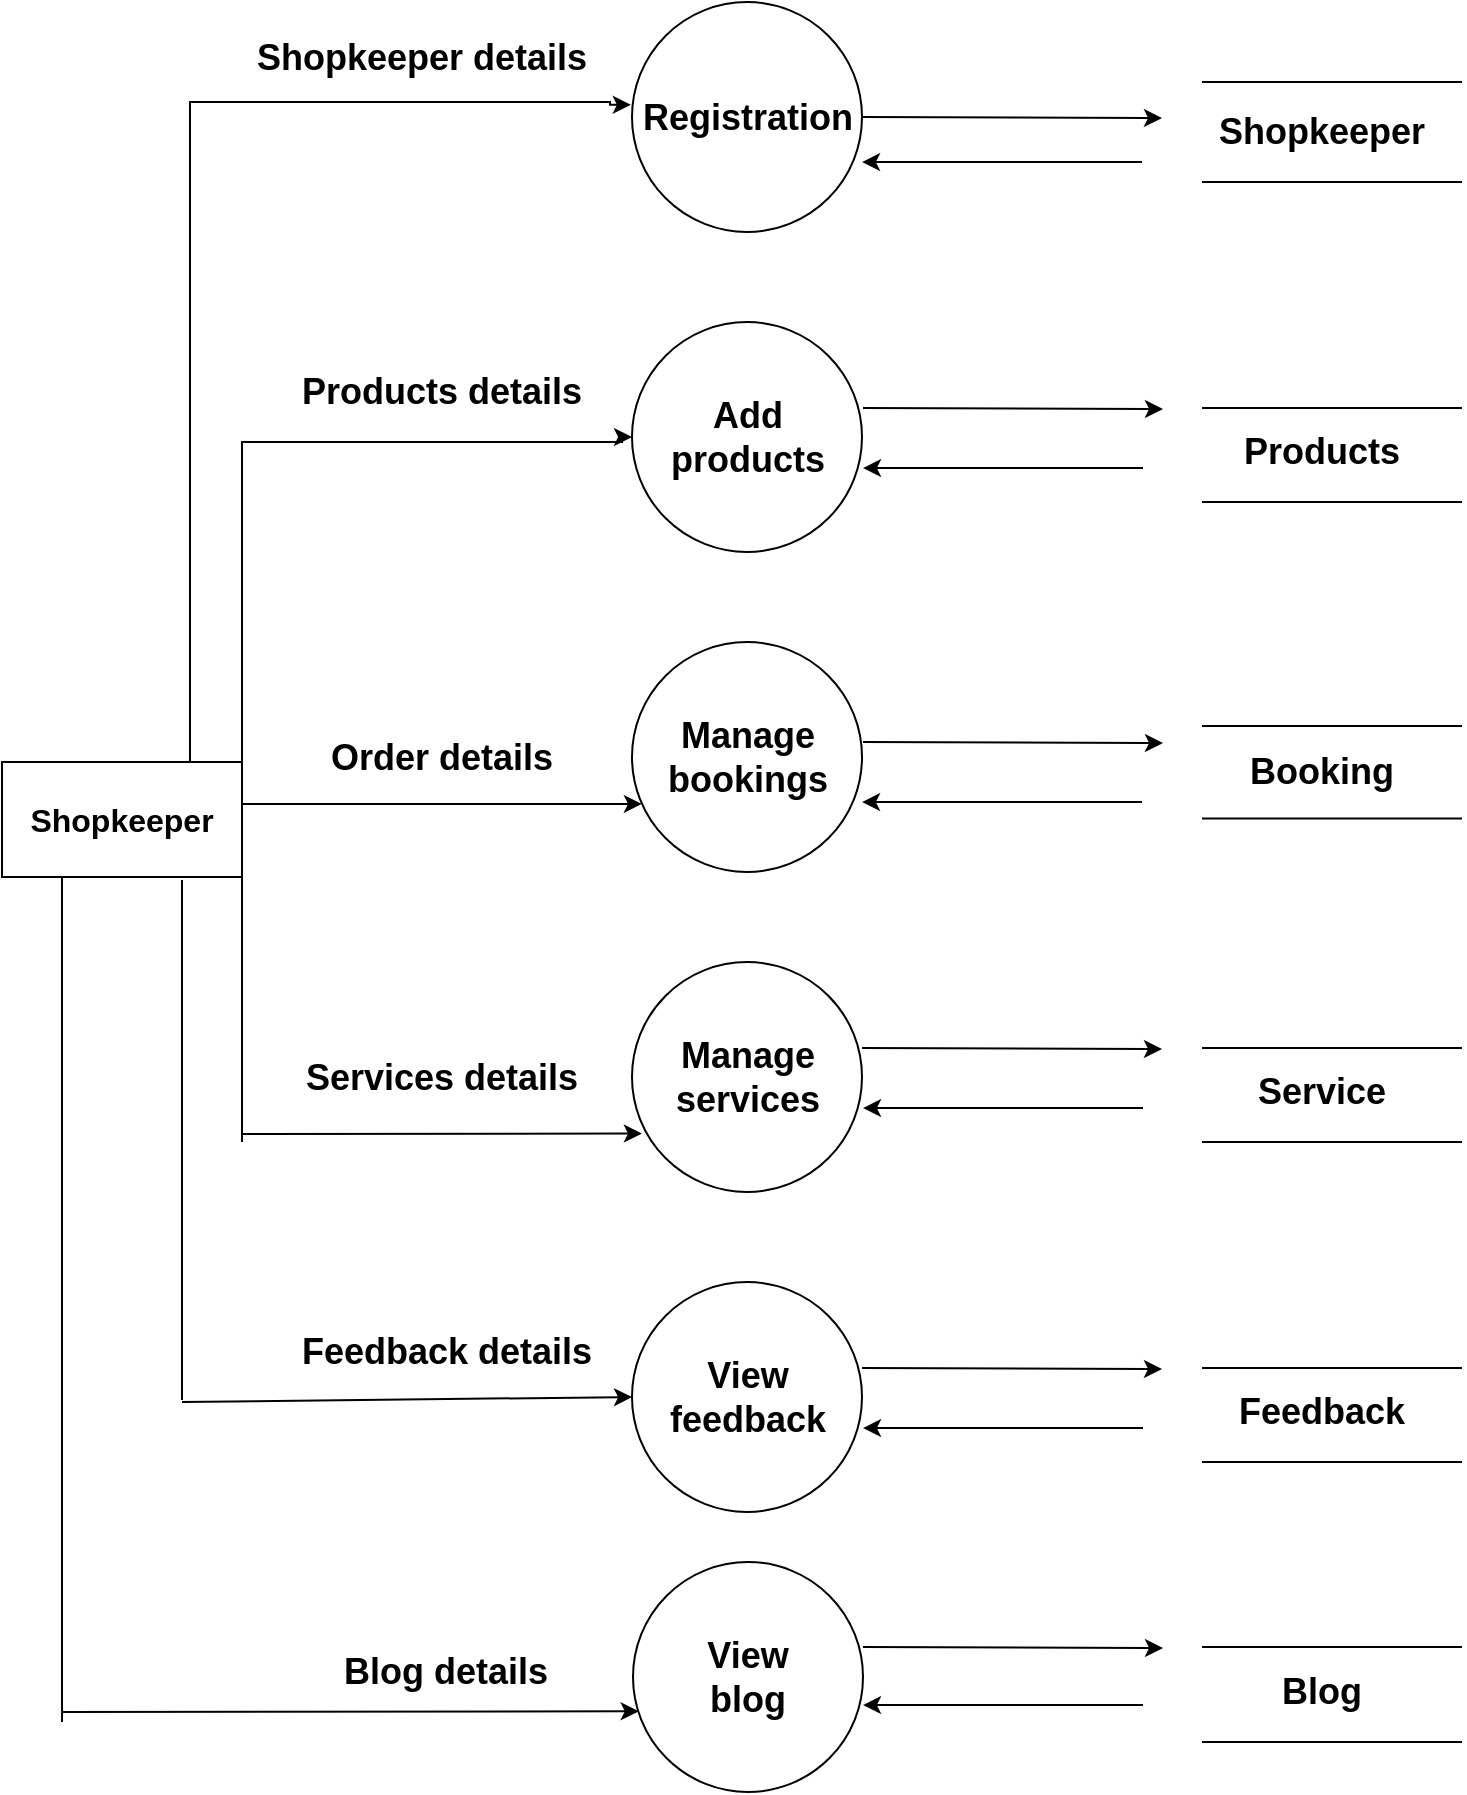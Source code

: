 <mxfile version="20.2.4" type="device"><diagram id="q_kQZVLnby00SblZtzVM" name="Page-1"><mxGraphModel dx="1038" dy="579" grid="1" gridSize="10" guides="1" tooltips="1" connect="1" arrows="1" fold="1" page="1" pageScale="1" pageWidth="850" pageHeight="1100" math="0" shadow="0"><root><mxCell id="0"/><mxCell id="1" parent="0"/><mxCell id="iOCVqru2t6UAEIWpZASi-17" style="edgeStyle=orthogonalEdgeStyle;rounded=0;orthogonalLoop=1;jettySize=auto;html=1;exitX=1;exitY=0;exitDx=0;exitDy=0;fontSize=18;entryX=0;entryY=0.5;entryDx=0;entryDy=0;" parent="1" source="iOCVqru2t6UAEIWpZASi-1" target="iOCVqru2t6UAEIWpZASi-4" edge="1"><mxGeometry relative="1" as="geometry"><mxPoint x="340" y="290" as="targetPoint"/><Array as="points"><mxPoint x="150" y="290"/><mxPoint x="340" y="290"/><mxPoint x="340" y="288"/></Array></mxGeometry></mxCell><mxCell id="iOCVqru2t6UAEIWpZASi-19" style="edgeStyle=orthogonalEdgeStyle;rounded=0;orthogonalLoop=1;jettySize=auto;html=1;exitX=0.75;exitY=0;exitDx=0;exitDy=0;fontSize=18;entryX=-0.04;entryY=0.447;entryDx=0;entryDy=0;entryPerimeter=0;" parent="1" edge="1"><mxGeometry relative="1" as="geometry"><mxPoint x="344.4" y="121.405" as="targetPoint"/><mxPoint x="124" y="450" as="sourcePoint"/><Array as="points"><mxPoint x="124" y="120"/><mxPoint x="334" y="120"/><mxPoint x="334" y="121"/></Array></mxGeometry></mxCell><mxCell id="iOCVqru2t6UAEIWpZASi-1" value="" style="rounded=0;whiteSpace=wrap;html=1;flipV=1;flipH=0;" parent="1" vertex="1"><mxGeometry x="30" y="450" width="120" height="57.5" as="geometry"/></mxCell><mxCell id="iOCVqru2t6UAEIWpZASi-2" value="" style="ellipse;whiteSpace=wrap;html=1;aspect=fixed;rounded=0;" parent="1" vertex="1"><mxGeometry x="345" y="70" width="115" height="115" as="geometry"/></mxCell><mxCell id="iOCVqru2t6UAEIWpZASi-4" value="" style="ellipse;whiteSpace=wrap;html=1;aspect=fixed;rounded=0;" parent="1" vertex="1"><mxGeometry x="345" y="230" width="115" height="115" as="geometry"/></mxCell><mxCell id="iOCVqru2t6UAEIWpZASi-5" value="" style="ellipse;whiteSpace=wrap;html=1;aspect=fixed;rounded=0;" parent="1" vertex="1"><mxGeometry x="345" y="390" width="115" height="115" as="geometry"/></mxCell><mxCell id="iOCVqru2t6UAEIWpZASi-6" value="" style="ellipse;whiteSpace=wrap;html=1;aspect=fixed;rounded=0;" parent="1" vertex="1"><mxGeometry x="345" y="550" width="115" height="115" as="geometry"/></mxCell><mxCell id="iOCVqru2t6UAEIWpZASi-7" value="" style="ellipse;whiteSpace=wrap;html=1;aspect=fixed;rounded=0;" parent="1" vertex="1"><mxGeometry x="345" y="710" width="115" height="115" as="geometry"/></mxCell><mxCell id="iOCVqru2t6UAEIWpZASi-8" value="&lt;font size=&quot;3&quot;&gt;Shopkeeper&lt;/font&gt;" style="text;html=1;strokeColor=none;fillColor=none;align=center;verticalAlign=middle;whiteSpace=wrap;rounded=0;fontStyle=1" parent="1" vertex="1"><mxGeometry x="60" y="463.75" width="60" height="30" as="geometry"/></mxCell><mxCell id="iOCVqru2t6UAEIWpZASi-9" value="&lt;b&gt;Registration&lt;/b&gt;" style="text;html=1;strokeColor=none;fillColor=none;align=center;verticalAlign=middle;whiteSpace=wrap;rounded=0;fontSize=18;" parent="1" vertex="1"><mxGeometry x="373" y="113" width="60" height="30" as="geometry"/></mxCell><mxCell id="iOCVqru2t6UAEIWpZASi-10" value="&lt;b&gt;Add products&lt;/b&gt;" style="text;html=1;strokeColor=none;fillColor=none;align=center;verticalAlign=middle;whiteSpace=wrap;rounded=0;fontSize=18;" parent="1" vertex="1"><mxGeometry x="373" y="273" width="60" height="30" as="geometry"/></mxCell><mxCell id="iOCVqru2t6UAEIWpZASi-11" value="Manage bookings" style="text;html=1;strokeColor=none;fillColor=none;align=center;verticalAlign=middle;whiteSpace=wrap;rounded=0;fontSize=18;fontStyle=1" parent="1" vertex="1"><mxGeometry x="373" y="433" width="60" height="30" as="geometry"/></mxCell><mxCell id="iOCVqru2t6UAEIWpZASi-12" value="&lt;b&gt;Manage services&lt;/b&gt;" style="text;html=1;strokeColor=none;fillColor=none;align=center;verticalAlign=middle;whiteSpace=wrap;rounded=0;fontSize=18;" parent="1" vertex="1"><mxGeometry x="373" y="593" width="60" height="30" as="geometry"/></mxCell><mxCell id="iOCVqru2t6UAEIWpZASi-13" value="View feedback" style="text;html=1;strokeColor=none;fillColor=none;align=center;verticalAlign=middle;whiteSpace=wrap;rounded=0;fontSize=18;fontStyle=1" parent="1" vertex="1"><mxGeometry x="373" y="753" width="60" height="30" as="geometry"/></mxCell><mxCell id="iOCVqru2t6UAEIWpZASi-14" value="" style="ellipse;whiteSpace=wrap;html=1;aspect=fixed;rounded=0;" parent="1" vertex="1"><mxGeometry x="345.5" y="850" width="115" height="115" as="geometry"/></mxCell><mxCell id="iOCVqru2t6UAEIWpZASi-15" value="View blog" style="text;html=1;strokeColor=none;fillColor=none;align=center;verticalAlign=middle;whiteSpace=wrap;rounded=0;fontSize=18;fontStyle=1" parent="1" vertex="1"><mxGeometry x="372.5" y="892.5" width="60" height="30" as="geometry"/></mxCell><mxCell id="iOCVqru2t6UAEIWpZASi-21" value="" style="endArrow=classic;html=1;rounded=0;fontSize=18;exitX=1;exitY=0.635;exitDx=0;exitDy=0;entryX=0.043;entryY=0.704;entryDx=0;entryDy=0;entryPerimeter=0;exitPerimeter=0;" parent="1" source="iOCVqru2t6UAEIWpZASi-1" target="iOCVqru2t6UAEIWpZASi-5" edge="1"><mxGeometry width="50" height="50" relative="1" as="geometry"><mxPoint x="400" y="520" as="sourcePoint"/><mxPoint x="450" y="470" as="targetPoint"/></mxGeometry></mxCell><mxCell id="iOCVqru2t6UAEIWpZASi-24" value="" style="endArrow=none;html=1;rounded=0;fontSize=18;entryX=1;entryY=1;entryDx=0;entryDy=0;" parent="1" target="iOCVqru2t6UAEIWpZASi-1" edge="1"><mxGeometry width="50" height="50" relative="1" as="geometry"><mxPoint x="150" y="640" as="sourcePoint"/><mxPoint x="450" y="560" as="targetPoint"/></mxGeometry></mxCell><mxCell id="iOCVqru2t6UAEIWpZASi-25" value="" style="endArrow=classic;html=1;rounded=0;fontSize=18;entryX=0.043;entryY=0.746;entryDx=0;entryDy=0;entryPerimeter=0;" parent="1" target="iOCVqru2t6UAEIWpZASi-6" edge="1"><mxGeometry width="50" height="50" relative="1" as="geometry"><mxPoint x="150" y="636" as="sourcePoint"/><mxPoint x="450" y="560" as="targetPoint"/></mxGeometry></mxCell><mxCell id="iOCVqru2t6UAEIWpZASi-27" value="" style="endArrow=none;html=1;rounded=0;fontSize=18;" parent="1" edge="1"><mxGeometry width="50" height="50" relative="1" as="geometry"><mxPoint x="120" y="509" as="sourcePoint"/><mxPoint x="120" y="769" as="targetPoint"/></mxGeometry></mxCell><mxCell id="iOCVqru2t6UAEIWpZASi-28" value="" style="endArrow=classic;html=1;rounded=0;fontSize=18;entryX=0;entryY=0.5;entryDx=0;entryDy=0;" parent="1" target="iOCVqru2t6UAEIWpZASi-7" edge="1"><mxGeometry width="50" height="50" relative="1" as="geometry"><mxPoint x="120" y="770" as="sourcePoint"/><mxPoint x="450" y="650" as="targetPoint"/></mxGeometry></mxCell><mxCell id="iOCVqru2t6UAEIWpZASi-29" value="" style="endArrow=none;html=1;rounded=0;fontSize=18;" parent="1" edge="1"><mxGeometry width="50" height="50" relative="1" as="geometry"><mxPoint x="60" y="507" as="sourcePoint"/><mxPoint x="60" y="930" as="targetPoint"/></mxGeometry></mxCell><mxCell id="iOCVqru2t6UAEIWpZASi-30" value="" style="endArrow=classic;html=1;rounded=0;fontSize=18;entryX=0.025;entryY=0.649;entryDx=0;entryDy=0;entryPerimeter=0;" parent="1" target="iOCVqru2t6UAEIWpZASi-14" edge="1"><mxGeometry width="50" height="50" relative="1" as="geometry"><mxPoint x="60" y="925" as="sourcePoint"/><mxPoint x="450" y="830" as="targetPoint"/></mxGeometry></mxCell><mxCell id="iOCVqru2t6UAEIWpZASi-31" value="" style="endArrow=none;html=1;rounded=0;fontSize=18;" parent="1" edge="1"><mxGeometry width="50" height="50" relative="1" as="geometry"><mxPoint x="760" y="110" as="sourcePoint"/><mxPoint x="630" y="110" as="targetPoint"/></mxGeometry></mxCell><mxCell id="iOCVqru2t6UAEIWpZASi-32" value="" style="endArrow=none;html=1;rounded=0;fontSize=18;" parent="1" edge="1"><mxGeometry width="50" height="50" relative="1" as="geometry"><mxPoint x="760" y="160" as="sourcePoint"/><mxPoint x="630" y="160" as="targetPoint"/></mxGeometry></mxCell><mxCell id="iOCVqru2t6UAEIWpZASi-33" value="" style="endArrow=none;html=1;rounded=0;fontSize=18;" parent="1" edge="1"><mxGeometry width="50" height="50" relative="1" as="geometry"><mxPoint x="760" y="273" as="sourcePoint"/><mxPoint x="630" y="273" as="targetPoint"/></mxGeometry></mxCell><mxCell id="iOCVqru2t6UAEIWpZASi-34" value="" style="endArrow=none;html=1;rounded=0;fontSize=18;" parent="1" edge="1"><mxGeometry width="50" height="50" relative="1" as="geometry"><mxPoint x="760" y="320" as="sourcePoint"/><mxPoint x="630" y="320" as="targetPoint"/></mxGeometry></mxCell><mxCell id="iOCVqru2t6UAEIWpZASi-35" value="" style="endArrow=none;html=1;rounded=0;fontSize=18;" parent="1" edge="1"><mxGeometry width="50" height="50" relative="1" as="geometry"><mxPoint x="760" y="432" as="sourcePoint"/><mxPoint x="630" y="432" as="targetPoint"/></mxGeometry></mxCell><mxCell id="iOCVqru2t6UAEIWpZASi-36" value="" style="endArrow=none;html=1;rounded=0;fontSize=18;" parent="1" edge="1"><mxGeometry width="50" height="50" relative="1" as="geometry"><mxPoint x="760" y="478.25" as="sourcePoint"/><mxPoint x="630" y="478.25" as="targetPoint"/></mxGeometry></mxCell><mxCell id="iOCVqru2t6UAEIWpZASi-37" value="" style="endArrow=none;html=1;rounded=0;fontSize=18;" parent="1" edge="1"><mxGeometry width="50" height="50" relative="1" as="geometry"><mxPoint x="760" y="593" as="sourcePoint"/><mxPoint x="630" y="593" as="targetPoint"/></mxGeometry></mxCell><mxCell id="iOCVqru2t6UAEIWpZASi-38" value="" style="endArrow=none;html=1;rounded=0;fontSize=18;" parent="1" edge="1"><mxGeometry width="50" height="50" relative="1" as="geometry"><mxPoint x="760" y="640" as="sourcePoint"/><mxPoint x="630" y="640" as="targetPoint"/></mxGeometry></mxCell><mxCell id="iOCVqru2t6UAEIWpZASi-39" value="" style="endArrow=none;html=1;rounded=0;fontSize=18;" parent="1" edge="1"><mxGeometry width="50" height="50" relative="1" as="geometry"><mxPoint x="760" y="753" as="sourcePoint"/><mxPoint x="630" y="753" as="targetPoint"/></mxGeometry></mxCell><mxCell id="iOCVqru2t6UAEIWpZASi-40" value="" style="endArrow=none;html=1;rounded=0;fontSize=18;" parent="1" edge="1"><mxGeometry width="50" height="50" relative="1" as="geometry"><mxPoint x="760" y="800" as="sourcePoint"/><mxPoint x="630" y="800" as="targetPoint"/></mxGeometry></mxCell><mxCell id="iOCVqru2t6UAEIWpZASi-41" value="" style="endArrow=none;html=1;rounded=0;fontSize=18;" parent="1" edge="1"><mxGeometry width="50" height="50" relative="1" as="geometry"><mxPoint x="760" y="892.5" as="sourcePoint"/><mxPoint x="630" y="892.5" as="targetPoint"/></mxGeometry></mxCell><mxCell id="iOCVqru2t6UAEIWpZASi-42" value="" style="endArrow=none;html=1;rounded=0;fontSize=18;" parent="1" edge="1"><mxGeometry width="50" height="50" relative="1" as="geometry"><mxPoint x="760" y="940" as="sourcePoint"/><mxPoint x="630" y="940" as="targetPoint"/></mxGeometry></mxCell><mxCell id="iOCVqru2t6UAEIWpZASi-43" value="" style="endArrow=classic;html=1;rounded=0;fontSize=18;exitX=1;exitY=0.5;exitDx=0;exitDy=0;" parent="1" source="iOCVqru2t6UAEIWpZASi-2" edge="1"><mxGeometry width="50" height="50" relative="1" as="geometry"><mxPoint x="440" y="200" as="sourcePoint"/><mxPoint x="610" y="128" as="targetPoint"/></mxGeometry></mxCell><mxCell id="iOCVqru2t6UAEIWpZASi-45" value="" style="endArrow=classic;html=1;rounded=0;fontSize=18;entryX=1;entryY=0.696;entryDx=0;entryDy=0;entryPerimeter=0;" parent="1" target="iOCVqru2t6UAEIWpZASi-2" edge="1"><mxGeometry width="50" height="50" relative="1" as="geometry"><mxPoint x="600" y="150" as="sourcePoint"/><mxPoint x="580" y="170" as="targetPoint"/></mxGeometry></mxCell><mxCell id="iOCVqru2t6UAEIWpZASi-46" value="" style="endArrow=classic;html=1;rounded=0;fontSize=18;exitX=1;exitY=0.5;exitDx=0;exitDy=0;" parent="1" edge="1"><mxGeometry width="50" height="50" relative="1" as="geometry"><mxPoint x="460.5" y="273" as="sourcePoint"/><mxPoint x="610.5" y="273.5" as="targetPoint"/></mxGeometry></mxCell><mxCell id="iOCVqru2t6UAEIWpZASi-47" value="" style="endArrow=classic;html=1;rounded=0;fontSize=18;exitX=1;exitY=0.5;exitDx=0;exitDy=0;" parent="1" edge="1"><mxGeometry width="50" height="50" relative="1" as="geometry"><mxPoint x="460.5" y="440" as="sourcePoint"/><mxPoint x="610.5" y="440.5" as="targetPoint"/></mxGeometry></mxCell><mxCell id="iOCVqru2t6UAEIWpZASi-49" value="" style="endArrow=classic;html=1;rounded=0;fontSize=18;entryX=1;entryY=0.696;entryDx=0;entryDy=0;entryPerimeter=0;" parent="1" edge="1"><mxGeometry width="50" height="50" relative="1" as="geometry"><mxPoint x="600.5" y="303" as="sourcePoint"/><mxPoint x="460.5" y="303.04" as="targetPoint"/></mxGeometry></mxCell><mxCell id="iOCVqru2t6UAEIWpZASi-50" value="" style="endArrow=classic;html=1;rounded=0;fontSize=18;entryX=1;entryY=0.696;entryDx=0;entryDy=0;entryPerimeter=0;" parent="1" edge="1"><mxGeometry width="50" height="50" relative="1" as="geometry"><mxPoint x="600" y="470" as="sourcePoint"/><mxPoint x="460" y="470.04" as="targetPoint"/></mxGeometry></mxCell><mxCell id="iOCVqru2t6UAEIWpZASi-51" value="" style="endArrow=classic;html=1;rounded=0;fontSize=18;entryX=1;entryY=0.696;entryDx=0;entryDy=0;entryPerimeter=0;" parent="1" edge="1"><mxGeometry width="50" height="50" relative="1" as="geometry"><mxPoint x="600.5" y="623" as="sourcePoint"/><mxPoint x="460.5" y="623.04" as="targetPoint"/></mxGeometry></mxCell><mxCell id="iOCVqru2t6UAEIWpZASi-52" value="" style="endArrow=classic;html=1;rounded=0;fontSize=18;entryX=1;entryY=0.696;entryDx=0;entryDy=0;entryPerimeter=0;" parent="1" edge="1"><mxGeometry width="50" height="50" relative="1" as="geometry"><mxPoint x="600.5" y="783" as="sourcePoint"/><mxPoint x="460.5" y="783.04" as="targetPoint"/></mxGeometry></mxCell><mxCell id="iOCVqru2t6UAEIWpZASi-53" value="" style="endArrow=classic;html=1;rounded=0;fontSize=18;exitX=1;exitY=0.5;exitDx=0;exitDy=0;" parent="1" edge="1"><mxGeometry width="50" height="50" relative="1" as="geometry"><mxPoint x="460" y="593" as="sourcePoint"/><mxPoint x="610" y="593.5" as="targetPoint"/></mxGeometry></mxCell><mxCell id="iOCVqru2t6UAEIWpZASi-54" value="" style="endArrow=classic;html=1;rounded=0;fontSize=18;exitX=1;exitY=0.5;exitDx=0;exitDy=0;" parent="1" edge="1"><mxGeometry width="50" height="50" relative="1" as="geometry"><mxPoint x="460" y="753" as="sourcePoint"/><mxPoint x="610" y="753.5" as="targetPoint"/></mxGeometry></mxCell><mxCell id="iOCVqru2t6UAEIWpZASi-56" value="" style="endArrow=classic;html=1;rounded=0;fontSize=18;exitX=1;exitY=0.5;exitDx=0;exitDy=0;" parent="1" edge="1"><mxGeometry width="50" height="50" relative="1" as="geometry"><mxPoint x="460.5" y="892.5" as="sourcePoint"/><mxPoint x="610.5" y="893" as="targetPoint"/></mxGeometry></mxCell><mxCell id="iOCVqru2t6UAEIWpZASi-57" value="" style="endArrow=classic;html=1;rounded=0;fontSize=18;entryX=1;entryY=0.696;entryDx=0;entryDy=0;entryPerimeter=0;" parent="1" edge="1"><mxGeometry width="50" height="50" relative="1" as="geometry"><mxPoint x="600.5" y="921.5" as="sourcePoint"/><mxPoint x="460.5" y="921.54" as="targetPoint"/></mxGeometry></mxCell><mxCell id="iOCVqru2t6UAEIWpZASi-58" value="Shopkeeper" style="text;html=1;strokeColor=none;fillColor=none;align=center;verticalAlign=middle;whiteSpace=wrap;rounded=0;fontSize=18;fontStyle=1" parent="1" vertex="1"><mxGeometry x="660" y="120" width="60" height="30" as="geometry"/></mxCell><mxCell id="iOCVqru2t6UAEIWpZASi-59" value="Products" style="text;html=1;strokeColor=none;fillColor=none;align=center;verticalAlign=middle;whiteSpace=wrap;rounded=0;fontSize=18;fontStyle=1" parent="1" vertex="1"><mxGeometry x="660" y="280" width="60" height="30" as="geometry"/></mxCell><mxCell id="iOCVqru2t6UAEIWpZASi-60" value="Booking" style="text;html=1;strokeColor=none;fillColor=none;align=center;verticalAlign=middle;whiteSpace=wrap;rounded=0;fontSize=18;fontStyle=1" parent="1" vertex="1"><mxGeometry x="660" y="440" width="60" height="30" as="geometry"/></mxCell><mxCell id="iOCVqru2t6UAEIWpZASi-61" value="Service" style="text;html=1;strokeColor=none;fillColor=none;align=center;verticalAlign=middle;whiteSpace=wrap;rounded=0;fontSize=18;fontStyle=1" parent="1" vertex="1"><mxGeometry x="660" y="600" width="60" height="30" as="geometry"/></mxCell><mxCell id="iOCVqru2t6UAEIWpZASi-62" value="Feedback" style="text;html=1;strokeColor=none;fillColor=none;align=center;verticalAlign=middle;whiteSpace=wrap;rounded=0;fontSize=18;fontStyle=1" parent="1" vertex="1"><mxGeometry x="660" y="760" width="60" height="30" as="geometry"/></mxCell><mxCell id="iOCVqru2t6UAEIWpZASi-63" value="Blog" style="text;html=1;strokeColor=none;fillColor=none;align=center;verticalAlign=middle;whiteSpace=wrap;rounded=0;fontSize=18;fontStyle=1" parent="1" vertex="1"><mxGeometry x="660" y="900" width="60" height="30" as="geometry"/></mxCell><mxCell id="iOCVqru2t6UAEIWpZASi-64" value="Shopkeeper details" style="text;html=1;strokeColor=none;fillColor=none;align=center;verticalAlign=middle;whiteSpace=wrap;rounded=0;fontSize=18;fontStyle=1" parent="1" vertex="1"><mxGeometry x="155" y="83" width="170" height="30" as="geometry"/></mxCell><mxCell id="iOCVqru2t6UAEIWpZASi-65" value="Products details" style="text;html=1;strokeColor=none;fillColor=none;align=center;verticalAlign=middle;whiteSpace=wrap;rounded=0;fontSize=18;fontStyle=1" parent="1" vertex="1"><mxGeometry x="160" y="250" width="180" height="30" as="geometry"/></mxCell><mxCell id="iOCVqru2t6UAEIWpZASi-66" value="Order details" style="text;html=1;strokeColor=none;fillColor=none;align=center;verticalAlign=middle;whiteSpace=wrap;rounded=0;fontSize=18;fontStyle=1" parent="1" vertex="1"><mxGeometry x="180" y="433" width="140" height="30" as="geometry"/></mxCell><mxCell id="iOCVqru2t6UAEIWpZASi-67" value="Services details" style="text;html=1;strokeColor=none;fillColor=none;align=center;verticalAlign=middle;whiteSpace=wrap;rounded=0;fontSize=18;fontStyle=1" parent="1" vertex="1"><mxGeometry x="175" y="593" width="150" height="30" as="geometry"/></mxCell><mxCell id="iOCVqru2t6UAEIWpZASi-68" value="Feedback details" style="text;html=1;strokeColor=none;fillColor=none;align=center;verticalAlign=middle;whiteSpace=wrap;rounded=0;fontSize=18;fontStyle=1" parent="1" vertex="1"><mxGeometry x="175" y="730" width="155" height="30" as="geometry"/></mxCell><mxCell id="iOCVqru2t6UAEIWpZASi-70" value="Blog details" style="text;html=1;strokeColor=none;fillColor=none;align=center;verticalAlign=middle;whiteSpace=wrap;rounded=0;fontSize=18;fontStyle=1" parent="1" vertex="1"><mxGeometry x="172.5" y="890" width="157.5" height="30" as="geometry"/></mxCell></root></mxGraphModel></diagram></mxfile>